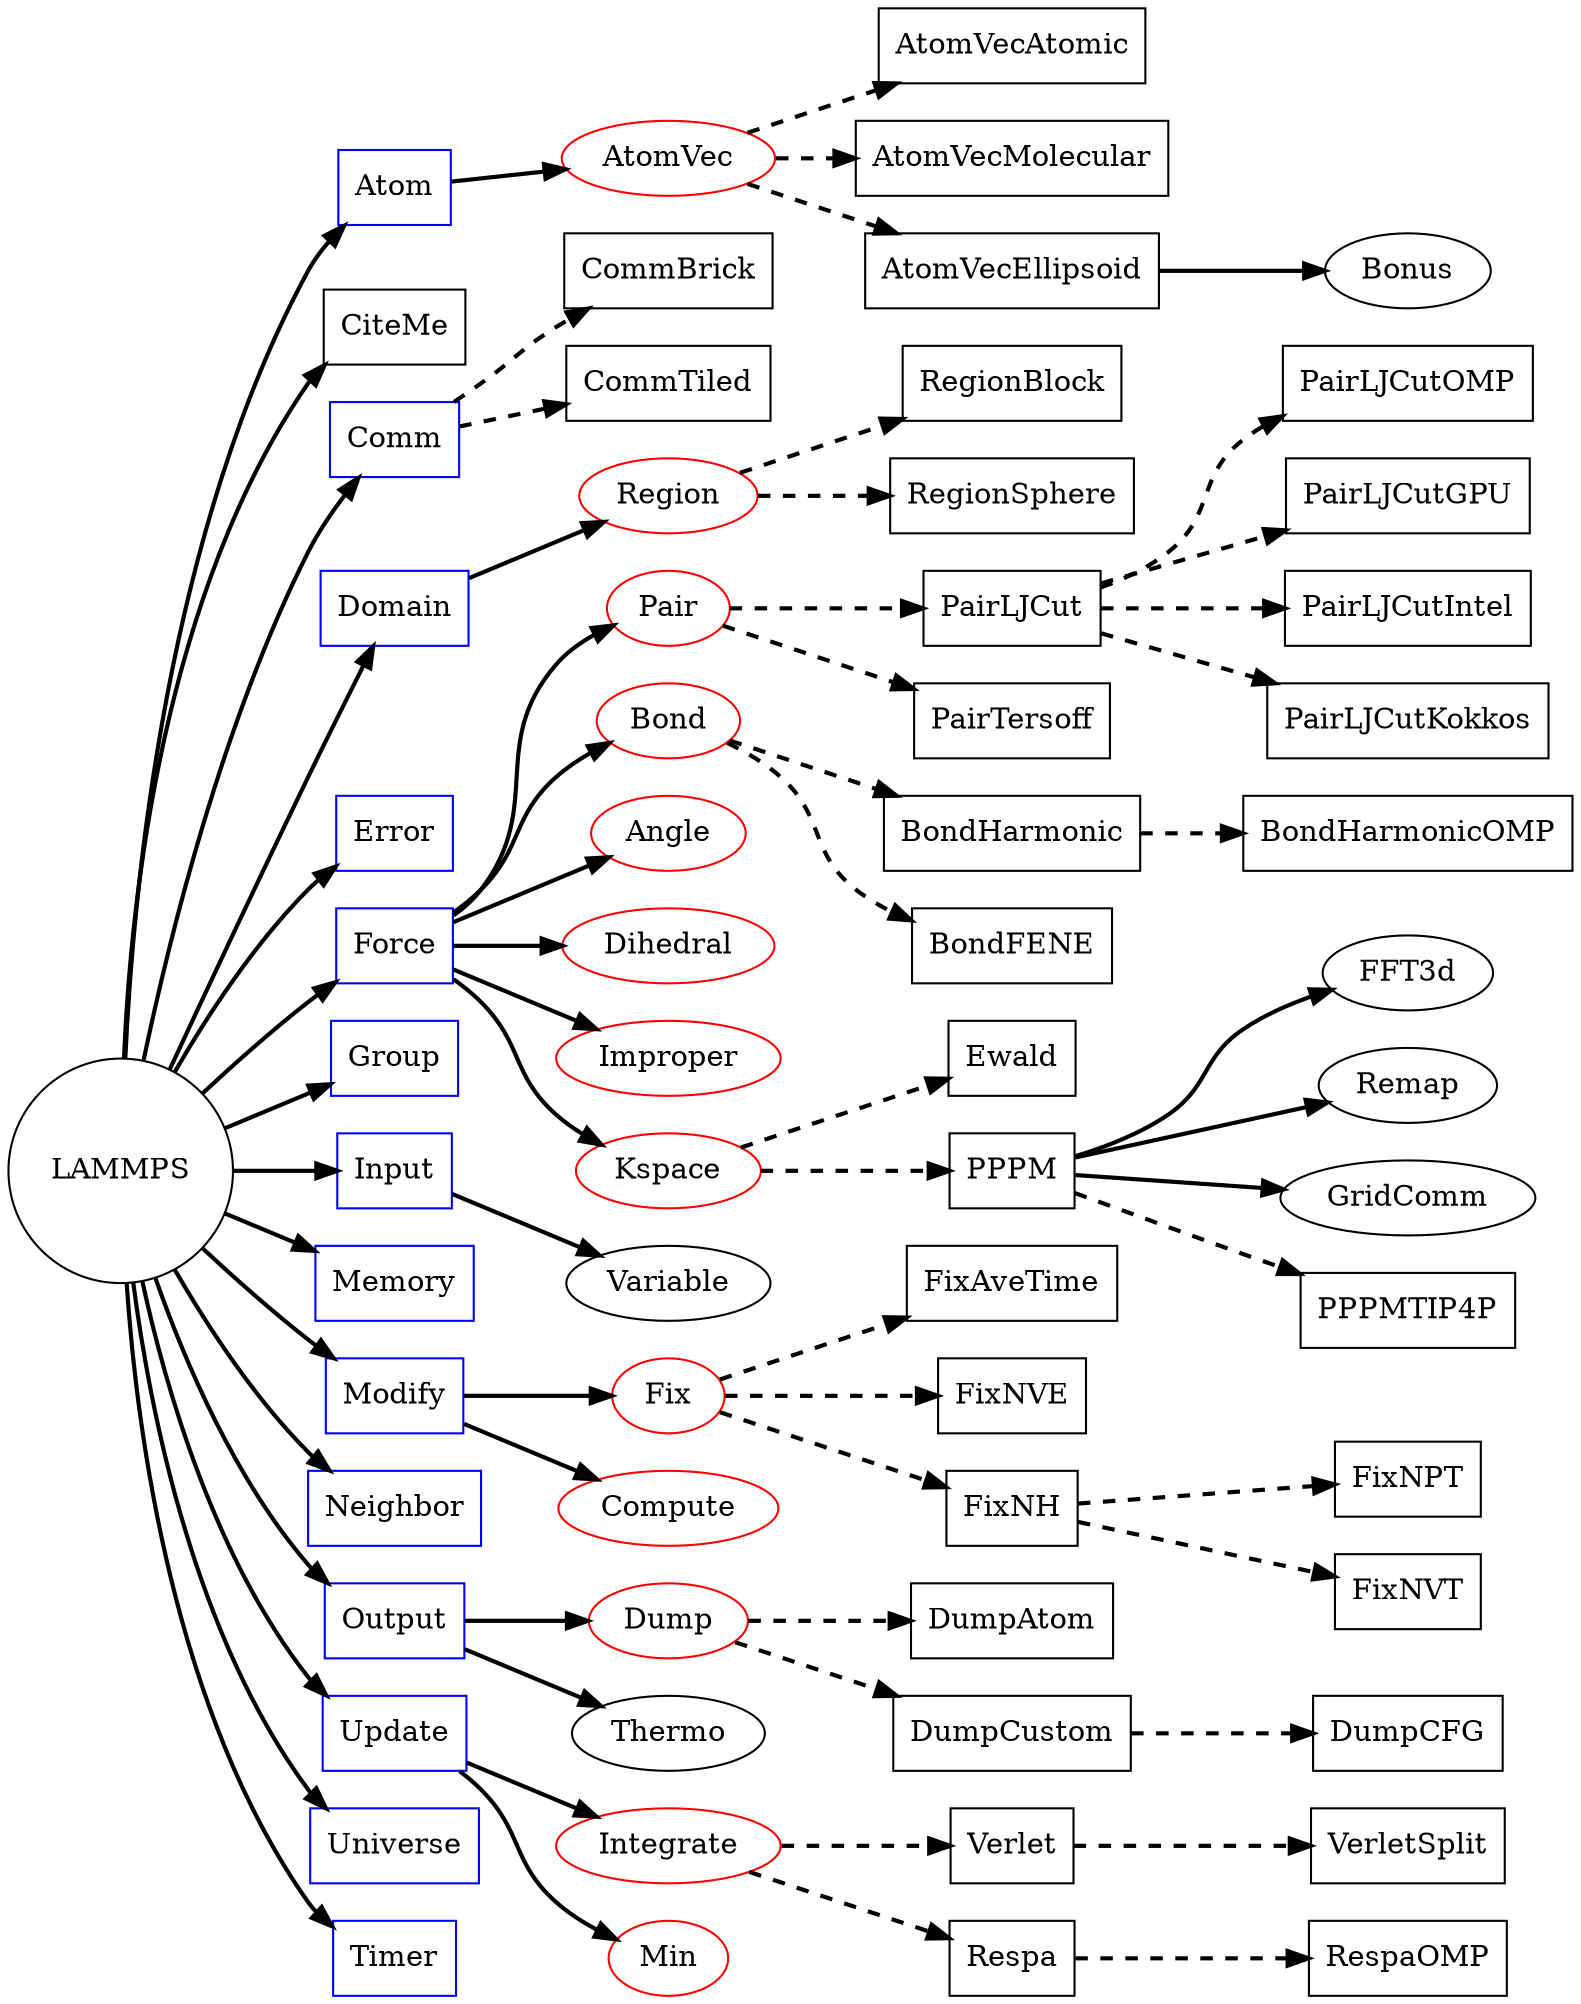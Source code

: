 // LAMMPS Class topology
digraph lammps {
    rankdir="LR"
    La [shape=circle label="LAMMPS"]
    At [shape=box label="Atom" color=blue]
    Ci [shape=box label="CiteMe"]
    Co [shape=box label="Comm" color=blue]
    Do [shape=box label="Domain" color=blue]
    Er [shape=box label="Error" color=blue]
    Fo [shape=box label="Force" color=blue]
    Gr [shape=box label="Group" color=blue]
    In [shape=box label="Input" color=blue]
    Me [shape=box label="Memory" color=blue]
    Mo [shape=box label="Modify" color=blue]
    Ne [shape=box label="Neighbor" color=blue]
    Ou [shape=box label="Output" color=blue]
    Up [shape=box label="Update" color=blue]
    Un [shape=box label="Universe" color=blue]
    Ti [shape=box label="Timer" color=blue]
    Rg [label="Region" color=red]
    Rb [shape=box label="RegionBlock"]
    Rs [shape=box label="RegionSphere"]
    Av [label="AtomVec" color=red]
    It [label="Integrate" color=red]
    Mi [label="Min" color=red]
    Pa [label="Pair" color=red]
    Bo [label="Bond" color=red]
    An [label="Angle" color=red]
    Di [label="Dihedral" color=red]
    Im [label="Improper" color=red]
    Ks [label="Kspace" color=red]
    Du [label="Dump" color=red]
    Fi [label="Fix" color=red]
    Cp [label="Compute" color=red]
    Th [label="Thermo"]
    Va [label="Variable"]
    Ew [shape=box label="Ewald"]
    Pp [shape=box label="PPPM"]
    Ff [label="FFT3d"]
    Re [label="Remap"]
    Gc [label="GridComm"]
    Bn [label="Bonus"]
    Cb [shape=box label="CommBrick"]
    Ct [shape=box label="CommTiled"]
    Aa [shape=box label="AtomVecAtomic"]
    Am [shape=box label="AtomVecMolecular"]
    Ae [shape=box label="AtomVecEllipsoid"]
    Lj [shape=box label="PairLJCut"]
    Lo [shape=box label="PairLJCutOMP"]
    Lg [shape=box label="PairLJCutGPU"]
    Li [shape=box label="PairLJCutIntel"]
    Lk [shape=box label="PairLJCutKokkos"]
    Te [shape=box label="PairTersoff"]
    Bh [shape=box label="BondHarmonic"]
    Bp [shape=box label="BondHarmonicOMP"]
    Bf [shape=box label="BondFENE"]
    Fa [shape=box label="FixAveTime"]
    Fn [shape=box label="FixNVE"]
    Fh [shape=box label="FixNH"]
    Fp [shape=box label="FixNPT"]
    Ft [shape=box label="FixNVT"]
    Da [shape=box label="DumpAtom"]
    Dc [shape=box label="DumpCustom"]
    Dg [shape=box label="DumpCFG"]
    Ve [shape=box label="Verlet"]
    Rr [shape=box label="Respa"]
    Pt [shape=box label="PPPMTIP4P"]
    Vs [shape=box label="VerletSplit"]
    Ro [shape=box label="RespaOMP"]
    La -> {At Ci Co Do Er Fo Gr In Me Mo Ne Ou Ti Up Un} [penwidth=2]
    Do -> {Rg} [penwidth=2]
    Co -> {Cb Ct} [style=dashed penwidth=2]
    Rg -> {Rb Rs} [style=dashed penwidth=2]
    In -> Va [penwidth=2]
    Mo -> {Fi Cp} [penwidth=2]
    Fo -> {Pa Bo An Di Im Ks} [penwidth=2]
    Ks -> {Ew Pp} [style=dashed penwidth=2]
    Pp -> {Ff Re Gc} [penwidth=2]
    Pp -> {Pt} [style=dashed penwidth=2]
    Up -> {It Mi} [penwidth=2]
    It -> {Ve Rr} [style=dashed penwidth=2]
    Ou -> {Du Th} [penwidth=2]
    Du -> {Da Dc} [style=dashed penwidth=2]
    Dc -> {Dg} [style=dashed penwidth=2]
    At -> Av [penwidth=2]
    Av -> {Aa Am Ae} [style=dashed penwidth=2]
    Ae -> Bn [penwidth=2]
    Pa -> {Lj Te} [style=dashed penwidth=2]
    Lj -> {Lo Lg Li Lk} [style=dashed penwidth=2]
    Bo -> {Bh Bf} [style=dashed penwidth=2]
    Bh -> Bp [style=dashed penwidth=2]
    Fi -> {Fa Fn Fh} [style=dashed penwidth=2]
    Fh -> {Fp Ft} [style=dashed penwidth=2]
    Ve -> Vs [style=dashed penwidth=2]
    Rr -> Ro [style=dashed penwidth=2]
}

